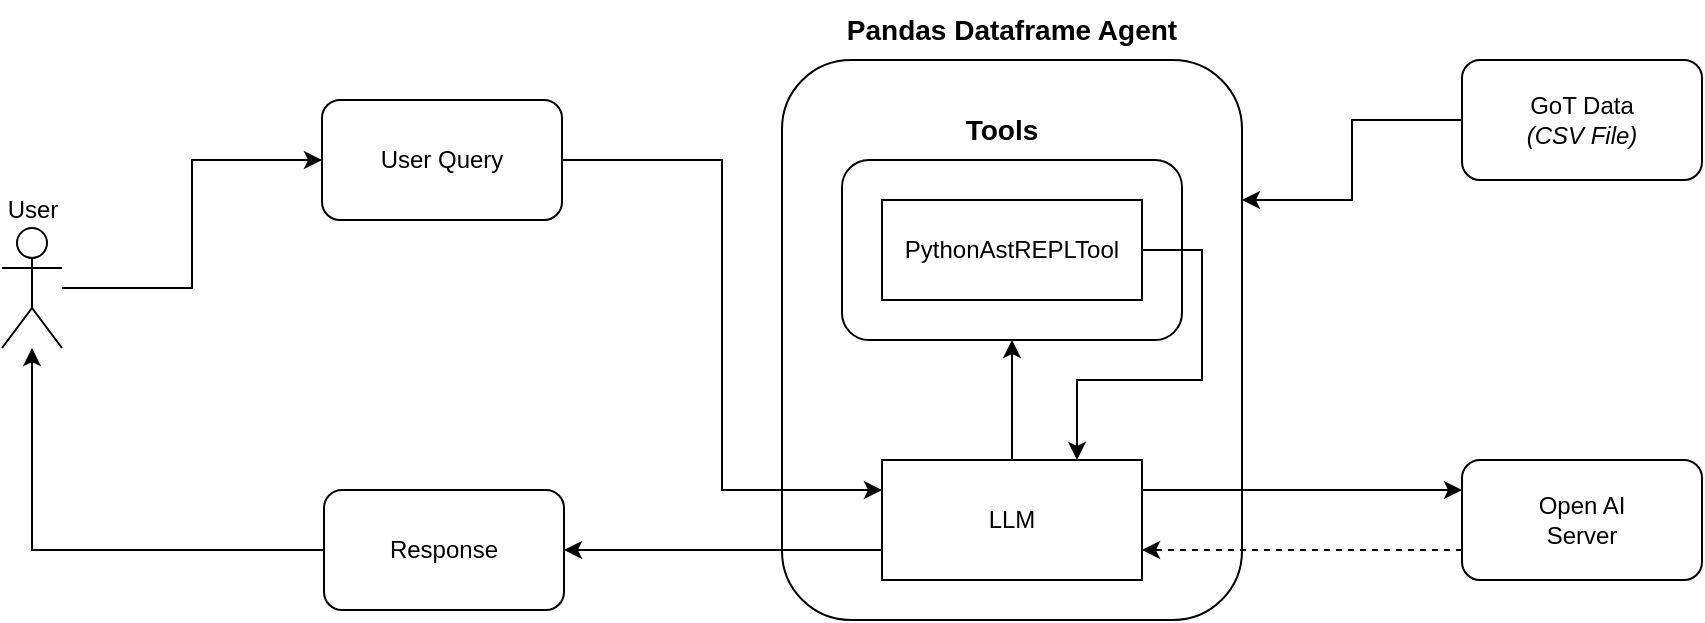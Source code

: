 <mxfile version="21.6.1" type="device">
  <diagram name="Page-1" id="Isclba1_VjMlVpN9_DU4">
    <mxGraphModel dx="1114" dy="769" grid="1" gridSize="10" guides="1" tooltips="1" connect="1" arrows="1" fold="1" page="1" pageScale="1" pageWidth="1169" pageHeight="827" math="0" shadow="0">
      <root>
        <mxCell id="0" />
        <mxCell id="1" parent="0" />
        <mxCell id="1CY7_XUAnjwE_bjmkler-7" value="" style="rounded=1;whiteSpace=wrap;html=1;" vertex="1" parent="1">
          <mxGeometry x="460" y="300" width="230" height="280" as="geometry" />
        </mxCell>
        <mxCell id="1CY7_XUAnjwE_bjmkler-1" value="" style="rounded=1;whiteSpace=wrap;html=1;" vertex="1" parent="1">
          <mxGeometry x="490" y="350" width="170" height="90" as="geometry" />
        </mxCell>
        <mxCell id="1CY7_XUAnjwE_bjmkler-30" style="edgeStyle=orthogonalEdgeStyle;rounded=0;orthogonalLoop=1;jettySize=auto;html=1;exitX=1;exitY=0.5;exitDx=0;exitDy=0;entryX=0.75;entryY=0;entryDx=0;entryDy=0;" edge="1" parent="1" source="1CY7_XUAnjwE_bjmkler-2" target="1CY7_XUAnjwE_bjmkler-3">
          <mxGeometry relative="1" as="geometry">
            <Array as="points">
              <mxPoint x="670" y="395" />
              <mxPoint x="670" y="460" />
              <mxPoint x="608" y="460" />
            </Array>
          </mxGeometry>
        </mxCell>
        <mxCell id="1CY7_XUAnjwE_bjmkler-2" value="PythonAstREPLTool" style="rounded=0;whiteSpace=wrap;html=1;" vertex="1" parent="1">
          <mxGeometry x="510" y="370" width="130" height="50" as="geometry" />
        </mxCell>
        <mxCell id="1CY7_XUAnjwE_bjmkler-19" style="edgeStyle=orthogonalEdgeStyle;rounded=0;orthogonalLoop=1;jettySize=auto;html=1;exitX=0;exitY=0.75;exitDx=0;exitDy=0;" edge="1" parent="1" source="1CY7_XUAnjwE_bjmkler-3" target="1CY7_XUAnjwE_bjmkler-14">
          <mxGeometry relative="1" as="geometry" />
        </mxCell>
        <mxCell id="1CY7_XUAnjwE_bjmkler-20" style="edgeStyle=orthogonalEdgeStyle;rounded=0;orthogonalLoop=1;jettySize=auto;html=1;exitX=0.5;exitY=0;exitDx=0;exitDy=0;entryX=0.5;entryY=1;entryDx=0;entryDy=0;" edge="1" parent="1" source="1CY7_XUAnjwE_bjmkler-3" target="1CY7_XUAnjwE_bjmkler-1">
          <mxGeometry relative="1" as="geometry" />
        </mxCell>
        <mxCell id="1CY7_XUAnjwE_bjmkler-26" style="edgeStyle=orthogonalEdgeStyle;rounded=0;orthogonalLoop=1;jettySize=auto;html=1;exitX=1;exitY=0.25;exitDx=0;exitDy=0;entryX=0;entryY=0.25;entryDx=0;entryDy=0;" edge="1" parent="1" source="1CY7_XUAnjwE_bjmkler-3" target="1CY7_XUAnjwE_bjmkler-25">
          <mxGeometry relative="1" as="geometry" />
        </mxCell>
        <mxCell id="1CY7_XUAnjwE_bjmkler-3" value="LLM" style="rounded=0;whiteSpace=wrap;html=1;" vertex="1" parent="1">
          <mxGeometry x="510" y="500" width="130" height="60" as="geometry" />
        </mxCell>
        <mxCell id="1CY7_XUAnjwE_bjmkler-4" style="edgeStyle=orthogonalEdgeStyle;rounded=0;orthogonalLoop=1;jettySize=auto;html=1;exitX=0.5;exitY=1;exitDx=0;exitDy=0;" edge="1" parent="1" source="1CY7_XUAnjwE_bjmkler-1" target="1CY7_XUAnjwE_bjmkler-1">
          <mxGeometry relative="1" as="geometry" />
        </mxCell>
        <mxCell id="1CY7_XUAnjwE_bjmkler-5" value="&lt;b&gt;&lt;font style=&quot;font-size: 14px;&quot;&gt;Tools&lt;/font&gt;&lt;/b&gt;" style="text;html=1;strokeColor=none;fillColor=none;align=center;verticalAlign=middle;whiteSpace=wrap;rounded=0;" vertex="1" parent="1">
          <mxGeometry x="540" y="320" width="60" height="30" as="geometry" />
        </mxCell>
        <mxCell id="1CY7_XUAnjwE_bjmkler-15" style="edgeStyle=orthogonalEdgeStyle;rounded=0;orthogonalLoop=1;jettySize=auto;html=1;entryX=0;entryY=0.5;entryDx=0;entryDy=0;" edge="1" parent="1" source="1CY7_XUAnjwE_bjmkler-6" target="1CY7_XUAnjwE_bjmkler-13">
          <mxGeometry relative="1" as="geometry" />
        </mxCell>
        <mxCell id="1CY7_XUAnjwE_bjmkler-6" value="User" style="shape=umlActor;verticalLabelPosition=top;verticalAlign=bottom;html=1;outlineConnect=0;labelPosition=center;align=center;" vertex="1" parent="1">
          <mxGeometry x="70" y="384" width="30" height="60" as="geometry" />
        </mxCell>
        <mxCell id="1CY7_XUAnjwE_bjmkler-8" value="&lt;b&gt;&lt;font style=&quot;font-size: 14px;&quot;&gt;Pandas Dataframe Agent&lt;/font&gt;&lt;/b&gt;" style="text;html=1;strokeColor=none;fillColor=none;align=center;verticalAlign=middle;whiteSpace=wrap;rounded=0;" vertex="1" parent="1">
          <mxGeometry x="480" y="270" width="190" height="30" as="geometry" />
        </mxCell>
        <mxCell id="1CY7_XUAnjwE_bjmkler-10" style="edgeStyle=orthogonalEdgeStyle;rounded=0;orthogonalLoop=1;jettySize=auto;html=1;entryX=1;entryY=0.25;entryDx=0;entryDy=0;" edge="1" parent="1" source="1CY7_XUAnjwE_bjmkler-9" target="1CY7_XUAnjwE_bjmkler-7">
          <mxGeometry relative="1" as="geometry" />
        </mxCell>
        <mxCell id="1CY7_XUAnjwE_bjmkler-9" value="GoT Data&lt;br&gt;&lt;i&gt;(CSV File)&lt;/i&gt;" style="rounded=1;whiteSpace=wrap;html=1;" vertex="1" parent="1">
          <mxGeometry x="800" y="300" width="120" height="60" as="geometry" />
        </mxCell>
        <mxCell id="1CY7_XUAnjwE_bjmkler-17" style="edgeStyle=orthogonalEdgeStyle;rounded=0;orthogonalLoop=1;jettySize=auto;html=1;entryX=0;entryY=0.25;entryDx=0;entryDy=0;" edge="1" parent="1" source="1CY7_XUAnjwE_bjmkler-13" target="1CY7_XUAnjwE_bjmkler-3">
          <mxGeometry relative="1" as="geometry" />
        </mxCell>
        <mxCell id="1CY7_XUAnjwE_bjmkler-13" value="User Query" style="rounded=1;whiteSpace=wrap;html=1;" vertex="1" parent="1">
          <mxGeometry x="230" y="320" width="120" height="60" as="geometry" />
        </mxCell>
        <mxCell id="1CY7_XUAnjwE_bjmkler-16" style="edgeStyle=orthogonalEdgeStyle;rounded=0;orthogonalLoop=1;jettySize=auto;html=1;" edge="1" parent="1" source="1CY7_XUAnjwE_bjmkler-14" target="1CY7_XUAnjwE_bjmkler-6">
          <mxGeometry relative="1" as="geometry" />
        </mxCell>
        <mxCell id="1CY7_XUAnjwE_bjmkler-14" value="Response" style="rounded=1;whiteSpace=wrap;html=1;" vertex="1" parent="1">
          <mxGeometry x="231" y="515" width="120" height="60" as="geometry" />
        </mxCell>
        <mxCell id="1CY7_XUAnjwE_bjmkler-27" style="edgeStyle=orthogonalEdgeStyle;rounded=0;orthogonalLoop=1;jettySize=auto;html=1;exitX=0;exitY=0.75;exitDx=0;exitDy=0;entryX=1;entryY=0.75;entryDx=0;entryDy=0;dashed=1;" edge="1" parent="1" source="1CY7_XUAnjwE_bjmkler-25" target="1CY7_XUAnjwE_bjmkler-3">
          <mxGeometry relative="1" as="geometry" />
        </mxCell>
        <mxCell id="1CY7_XUAnjwE_bjmkler-25" value="Open AI&lt;br&gt;Server" style="rounded=1;whiteSpace=wrap;html=1;" vertex="1" parent="1">
          <mxGeometry x="800" y="500" width="120" height="60" as="geometry" />
        </mxCell>
      </root>
    </mxGraphModel>
  </diagram>
</mxfile>
